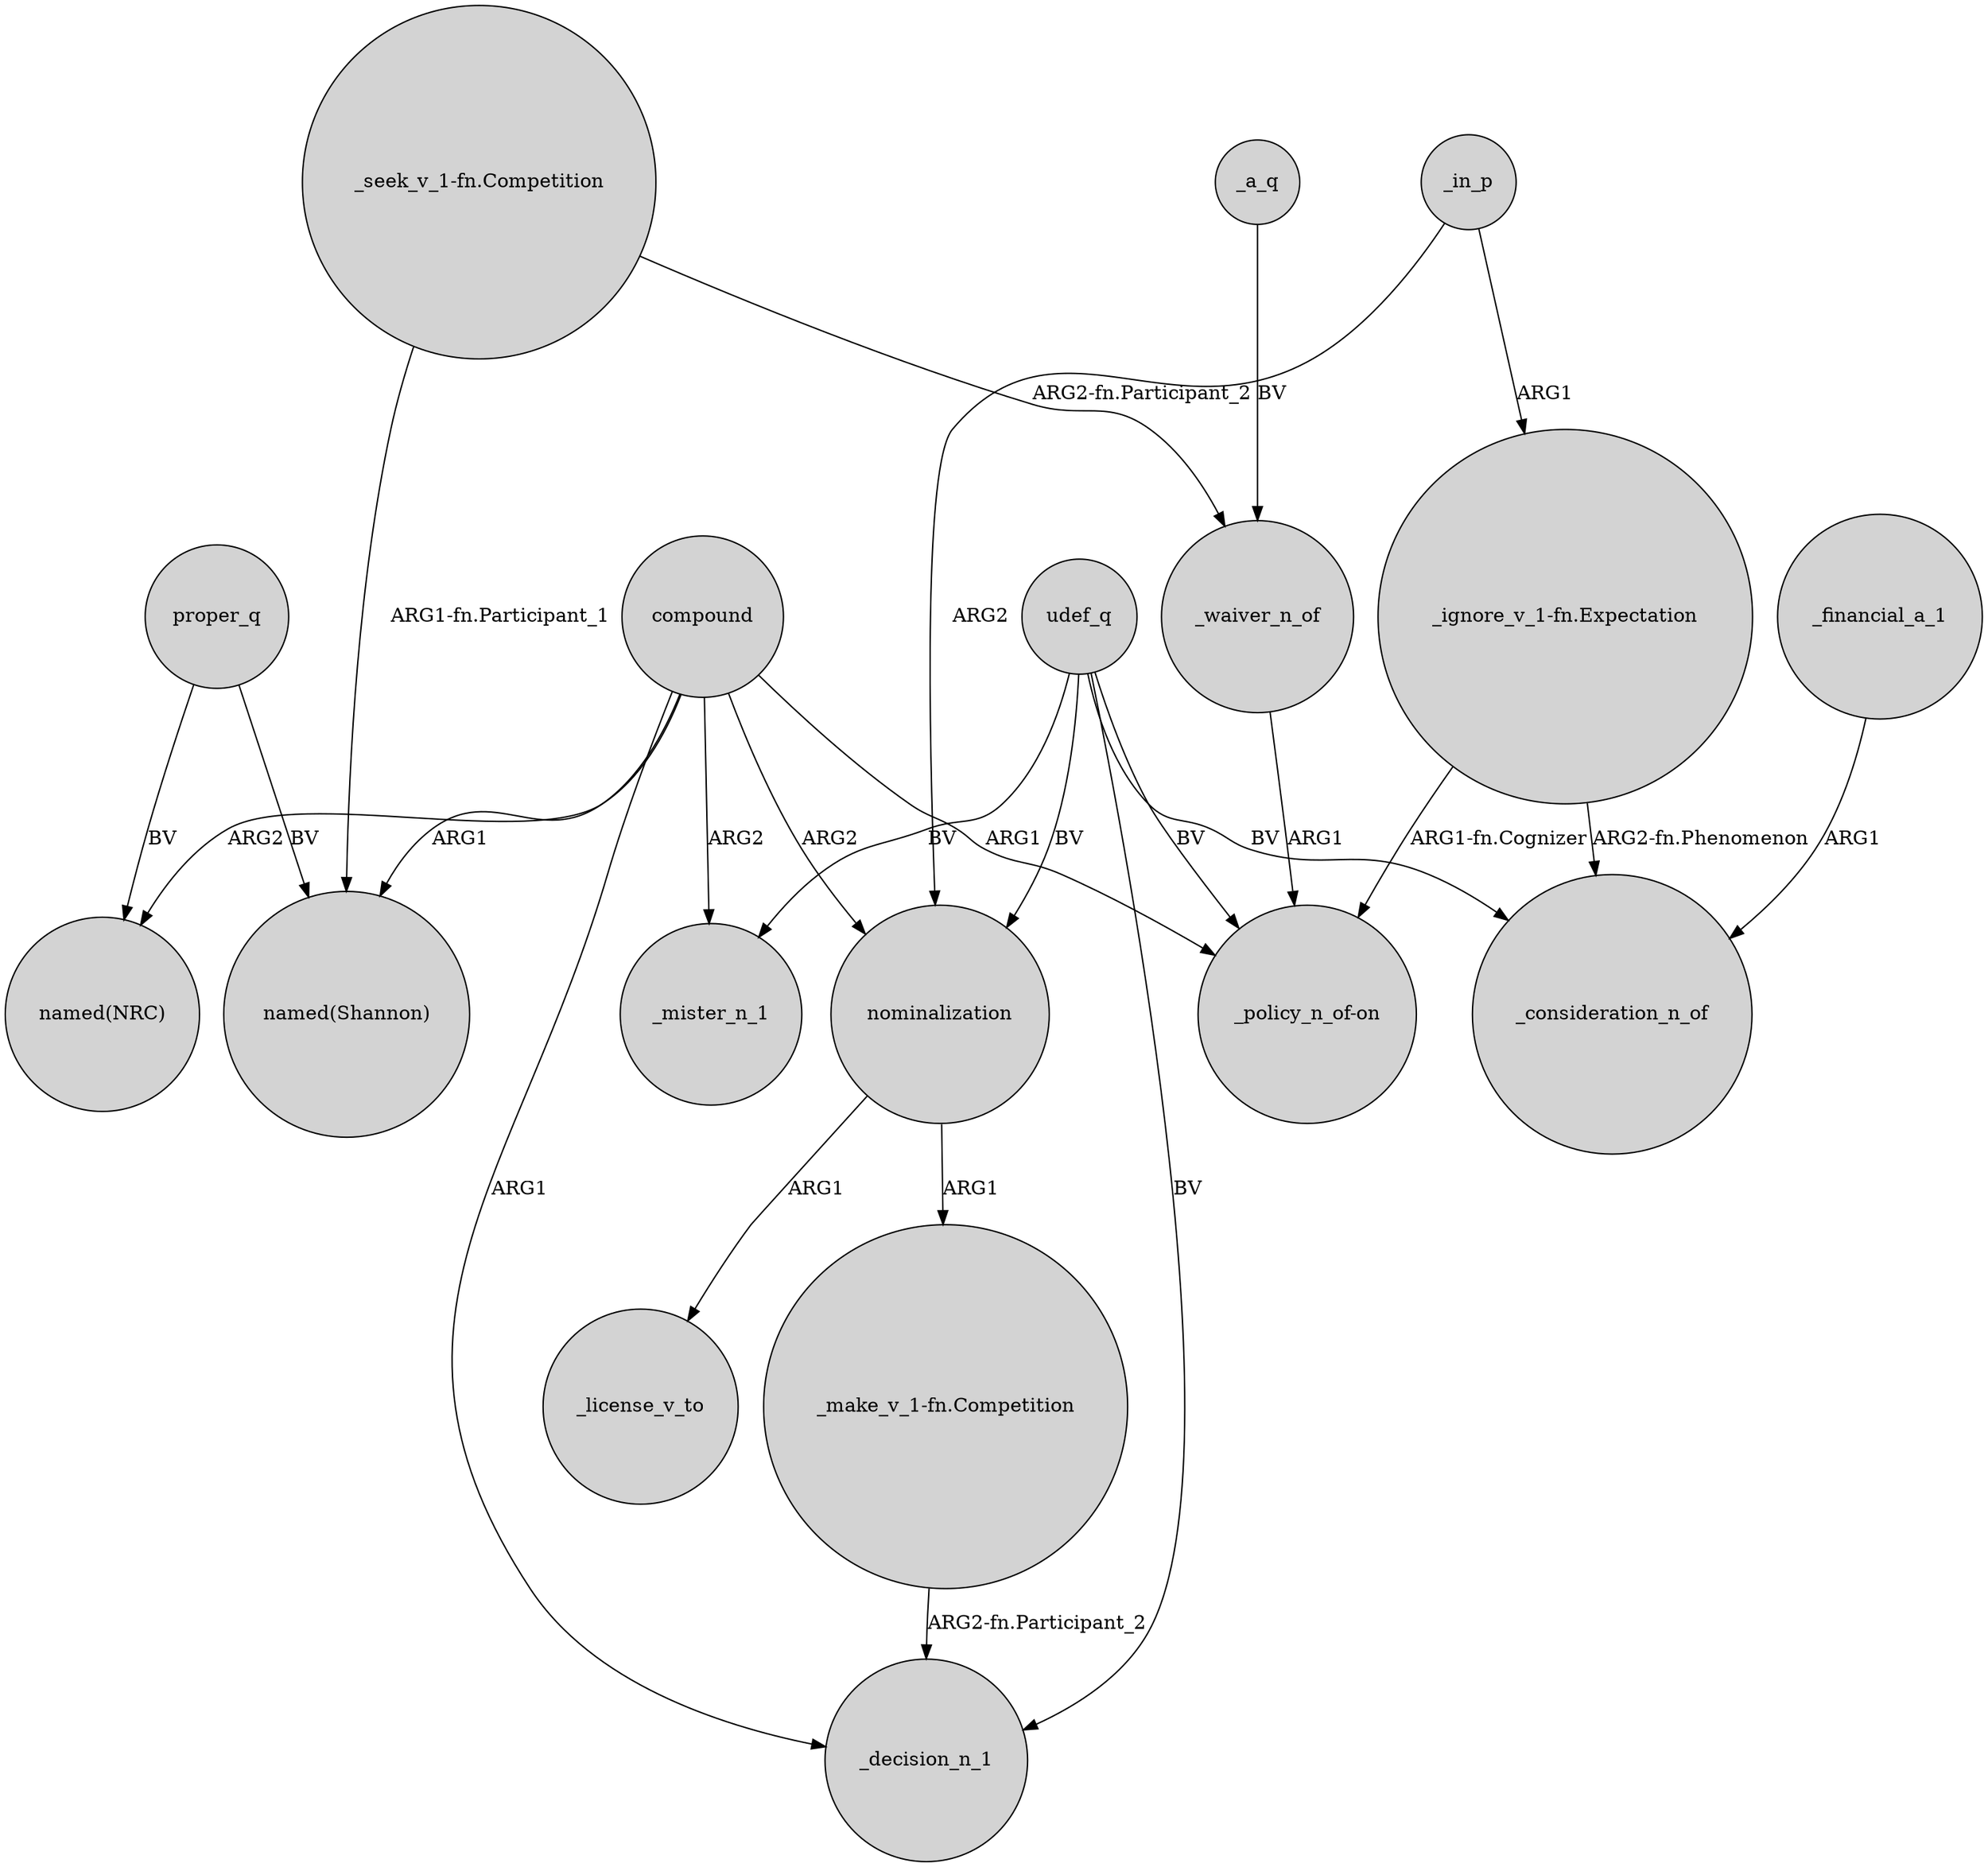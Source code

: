 digraph {
	node [shape=circle style=filled]
	proper_q -> "named(NRC)" [label=BV]
	compound -> _mister_n_1 [label=ARG2]
	proper_q -> "named(Shannon)" [label=BV]
	_a_q -> _waiver_n_of [label=BV]
	udef_q -> nominalization [label=BV]
	"_ignore_v_1-fn.Expectation" -> "_policy_n_of-on" [label="ARG1-fn.Cognizer"]
	_in_p -> "_ignore_v_1-fn.Expectation" [label=ARG1]
	compound -> "named(NRC)" [label=ARG2]
	udef_q -> _mister_n_1 [label=BV]
	"_ignore_v_1-fn.Expectation" -> _consideration_n_of [label="ARG2-fn.Phenomenon"]
	"_seek_v_1-fn.Competition" -> "named(Shannon)" [label="ARG1-fn.Participant_1"]
	nominalization -> _license_v_to [label=ARG1]
	compound -> nominalization [label=ARG2]
	_waiver_n_of -> "_policy_n_of-on" [label=ARG1]
	compound -> "_policy_n_of-on" [label=ARG1]
	"_make_v_1-fn.Competition" -> _decision_n_1 [label="ARG2-fn.Participant_2"]
	_financial_a_1 -> _consideration_n_of [label=ARG1]
	udef_q -> _decision_n_1 [label=BV]
	compound -> _decision_n_1 [label=ARG1]
	compound -> "named(Shannon)" [label=ARG1]
	nominalization -> "_make_v_1-fn.Competition" [label=ARG1]
	_in_p -> nominalization [label=ARG2]
	udef_q -> _consideration_n_of [label=BV]
	udef_q -> "_policy_n_of-on" [label=BV]
	"_seek_v_1-fn.Competition" -> _waiver_n_of [label="ARG2-fn.Participant_2"]
}
